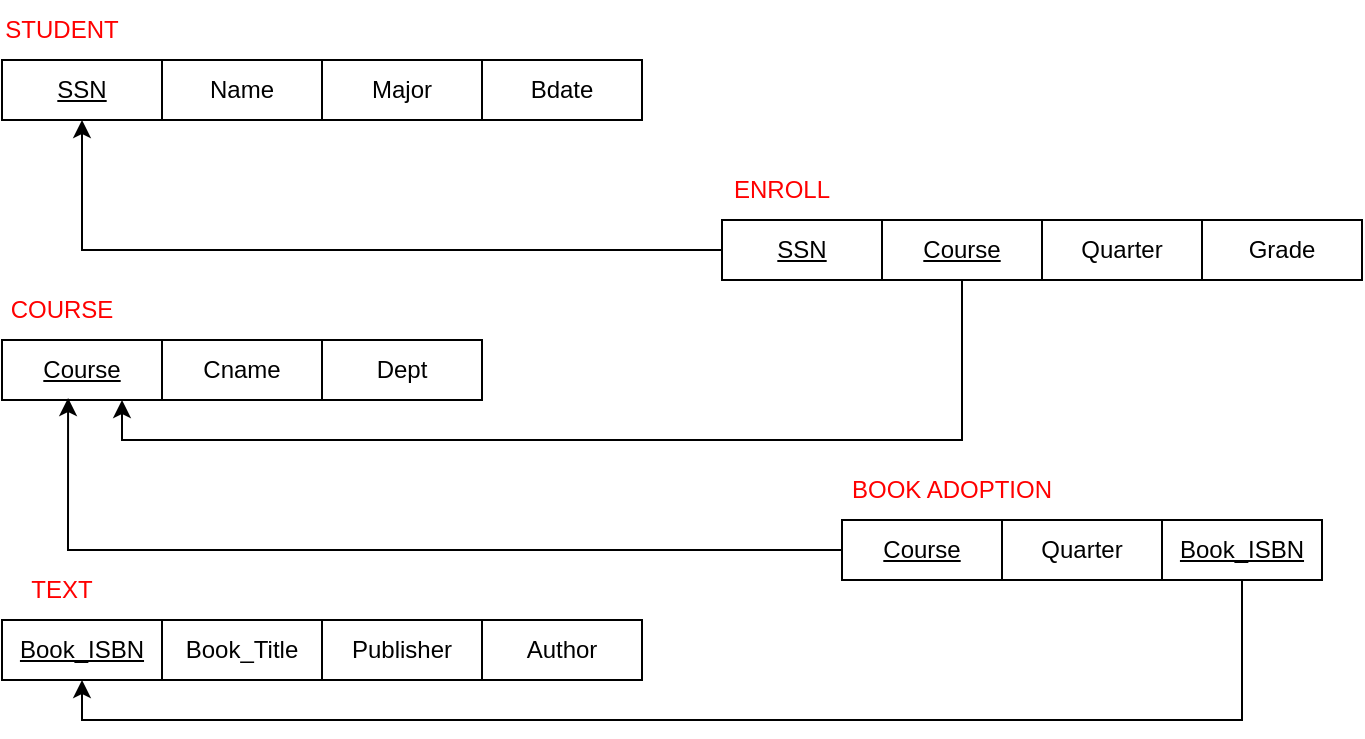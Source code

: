 <mxfile version="22.1.21" type="github">
  <diagram name="Page-1" id="1m114eHfycUIeuC0JqEf">
    <mxGraphModel dx="789" dy="525" grid="1" gridSize="10" guides="1" tooltips="1" connect="1" arrows="1" fold="1" page="1" pageScale="1" pageWidth="850" pageHeight="1100" math="0" shadow="0">
      <root>
        <mxCell id="0" />
        <mxCell id="1" parent="0" />
        <mxCell id="3kA8dH4HSpJ8FDZU2K3y-5" value="STUDENT" style="text;html=1;strokeColor=none;fillColor=none;align=center;verticalAlign=middle;whiteSpace=wrap;rounded=0;fontColor=#FF0000;" vertex="1" parent="1">
          <mxGeometry x="80" y="40" width="60" height="30" as="geometry" />
        </mxCell>
        <mxCell id="3kA8dH4HSpJ8FDZU2K3y-7" value="SSN" style="rounded=0;whiteSpace=wrap;html=1;fontStyle=4" vertex="1" parent="1">
          <mxGeometry x="80" y="70" width="80" height="30" as="geometry" />
        </mxCell>
        <mxCell id="3kA8dH4HSpJ8FDZU2K3y-8" value="Name" style="rounded=0;whiteSpace=wrap;html=1;" vertex="1" parent="1">
          <mxGeometry x="160" y="70" width="80" height="30" as="geometry" />
        </mxCell>
        <mxCell id="3kA8dH4HSpJ8FDZU2K3y-10" value="Major" style="rounded=0;whiteSpace=wrap;html=1;" vertex="1" parent="1">
          <mxGeometry x="240" y="70" width="80" height="30" as="geometry" />
        </mxCell>
        <mxCell id="3kA8dH4HSpJ8FDZU2K3y-13" value="Bdate" style="rounded=0;whiteSpace=wrap;html=1;" vertex="1" parent="1">
          <mxGeometry x="320" y="70" width="80" height="30" as="geometry" />
        </mxCell>
        <mxCell id="3kA8dH4HSpJ8FDZU2K3y-15" value="COURSE" style="text;html=1;strokeColor=none;fillColor=none;align=center;verticalAlign=middle;whiteSpace=wrap;rounded=0;fontColor=#FF0000;" vertex="1" parent="1">
          <mxGeometry x="80" y="180" width="60" height="30" as="geometry" />
        </mxCell>
        <mxCell id="3kA8dH4HSpJ8FDZU2K3y-16" value="Course" style="rounded=0;whiteSpace=wrap;html=1;fontStyle=4" vertex="1" parent="1">
          <mxGeometry x="80" y="210" width="80" height="30" as="geometry" />
        </mxCell>
        <mxCell id="3kA8dH4HSpJ8FDZU2K3y-17" value="Cname" style="rounded=0;whiteSpace=wrap;html=1;" vertex="1" parent="1">
          <mxGeometry x="160" y="210" width="80" height="30" as="geometry" />
        </mxCell>
        <mxCell id="3kA8dH4HSpJ8FDZU2K3y-18" value="Dept" style="rounded=0;whiteSpace=wrap;html=1;" vertex="1" parent="1">
          <mxGeometry x="240" y="210" width="80" height="30" as="geometry" />
        </mxCell>
        <mxCell id="3kA8dH4HSpJ8FDZU2K3y-23" value="" style="rounded=0;whiteSpace=wrap;html=1;" vertex="1" parent="1">
          <mxGeometry x="440" y="150" width="320" height="30" as="geometry" />
        </mxCell>
        <mxCell id="3kA8dH4HSpJ8FDZU2K3y-24" value="ENROLL" style="text;html=1;strokeColor=none;fillColor=none;align=center;verticalAlign=middle;whiteSpace=wrap;rounded=0;fontColor=#FF0000;" vertex="1" parent="1">
          <mxGeometry x="440" y="120" width="60" height="30" as="geometry" />
        </mxCell>
        <mxCell id="3kA8dH4HSpJ8FDZU2K3y-44" style="edgeStyle=orthogonalEdgeStyle;rounded=0;orthogonalLoop=1;jettySize=auto;html=1;entryX=0.5;entryY=1;entryDx=0;entryDy=0;" edge="1" parent="1" source="3kA8dH4HSpJ8FDZU2K3y-25" target="3kA8dH4HSpJ8FDZU2K3y-7">
          <mxGeometry relative="1" as="geometry" />
        </mxCell>
        <mxCell id="3kA8dH4HSpJ8FDZU2K3y-25" value="SSN" style="rounded=0;whiteSpace=wrap;html=1;fontStyle=4" vertex="1" parent="1">
          <mxGeometry x="440" y="150" width="80" height="30" as="geometry" />
        </mxCell>
        <mxCell id="3kA8dH4HSpJ8FDZU2K3y-42" style="edgeStyle=orthogonalEdgeStyle;rounded=0;orthogonalLoop=1;jettySize=auto;html=1;" edge="1" parent="1">
          <mxGeometry relative="1" as="geometry">
            <mxPoint x="560" y="170" as="sourcePoint" />
            <mxPoint x="140" y="240" as="targetPoint" />
            <Array as="points">
              <mxPoint x="560" y="260" />
              <mxPoint x="140" y="260" />
            </Array>
          </mxGeometry>
        </mxCell>
        <mxCell id="3kA8dH4HSpJ8FDZU2K3y-26" value="Course" style="rounded=0;whiteSpace=wrap;html=1;fontStyle=4" vertex="1" parent="1">
          <mxGeometry x="520" y="150" width="80" height="30" as="geometry" />
        </mxCell>
        <mxCell id="3kA8dH4HSpJ8FDZU2K3y-27" value="Quarter" style="rounded=0;whiteSpace=wrap;html=1;" vertex="1" parent="1">
          <mxGeometry x="600" y="150" width="80" height="30" as="geometry" />
        </mxCell>
        <mxCell id="3kA8dH4HSpJ8FDZU2K3y-28" value="Grade" style="rounded=0;whiteSpace=wrap;html=1;" vertex="1" parent="1">
          <mxGeometry x="680" y="150" width="80" height="30" as="geometry" />
        </mxCell>
        <mxCell id="3kA8dH4HSpJ8FDZU2K3y-30" value="BOOK ADOPTION" style="text;html=1;strokeColor=none;fillColor=none;align=center;verticalAlign=middle;whiteSpace=wrap;rounded=0;fontColor=#FF0000;" vertex="1" parent="1">
          <mxGeometry x="500" y="270" width="110" height="30" as="geometry" />
        </mxCell>
        <mxCell id="3kA8dH4HSpJ8FDZU2K3y-32" value="Course" style="rounded=0;whiteSpace=wrap;html=1;fontStyle=4" vertex="1" parent="1">
          <mxGeometry x="500" y="300" width="80" height="30" as="geometry" />
        </mxCell>
        <mxCell id="3kA8dH4HSpJ8FDZU2K3y-33" value="Quarter" style="rounded=0;whiteSpace=wrap;html=1;" vertex="1" parent="1">
          <mxGeometry x="580" y="300" width="80" height="30" as="geometry" />
        </mxCell>
        <mxCell id="3kA8dH4HSpJ8FDZU2K3y-45" style="edgeStyle=orthogonalEdgeStyle;rounded=0;orthogonalLoop=1;jettySize=auto;html=1;entryX=0.5;entryY=1;entryDx=0;entryDy=0;" edge="1" parent="1" source="3kA8dH4HSpJ8FDZU2K3y-34" target="3kA8dH4HSpJ8FDZU2K3y-38">
          <mxGeometry relative="1" as="geometry">
            <Array as="points">
              <mxPoint x="700" y="400" />
              <mxPoint x="120" y="400" />
            </Array>
          </mxGeometry>
        </mxCell>
        <mxCell id="3kA8dH4HSpJ8FDZU2K3y-34" value="Book_ISBN" style="rounded=0;whiteSpace=wrap;html=1;fontStyle=4" vertex="1" parent="1">
          <mxGeometry x="660" y="300" width="80" height="30" as="geometry" />
        </mxCell>
        <mxCell id="3kA8dH4HSpJ8FDZU2K3y-36" value="" style="rounded=0;whiteSpace=wrap;html=1;" vertex="1" parent="1">
          <mxGeometry x="80" y="350" width="320" height="30" as="geometry" />
        </mxCell>
        <mxCell id="3kA8dH4HSpJ8FDZU2K3y-37" value="TEXT" style="text;html=1;strokeColor=none;fillColor=none;align=center;verticalAlign=middle;whiteSpace=wrap;rounded=0;fontColor=#FF0000;" vertex="1" parent="1">
          <mxGeometry x="90" y="320" width="40" height="30" as="geometry" />
        </mxCell>
        <mxCell id="3kA8dH4HSpJ8FDZU2K3y-38" value="Book_ISBN" style="rounded=0;whiteSpace=wrap;html=1;fontStyle=4" vertex="1" parent="1">
          <mxGeometry x="80" y="350" width="80" height="30" as="geometry" />
        </mxCell>
        <mxCell id="3kA8dH4HSpJ8FDZU2K3y-39" value="Book_Title" style="rounded=0;whiteSpace=wrap;html=1;" vertex="1" parent="1">
          <mxGeometry x="160" y="350" width="80" height="30" as="geometry" />
        </mxCell>
        <mxCell id="3kA8dH4HSpJ8FDZU2K3y-40" value="Publisher" style="rounded=0;whiteSpace=wrap;html=1;" vertex="1" parent="1">
          <mxGeometry x="240" y="350" width="80" height="30" as="geometry" />
        </mxCell>
        <mxCell id="3kA8dH4HSpJ8FDZU2K3y-41" value="Author" style="rounded=0;whiteSpace=wrap;html=1;" vertex="1" parent="1">
          <mxGeometry x="320" y="350" width="80" height="30" as="geometry" />
        </mxCell>
        <mxCell id="3kA8dH4HSpJ8FDZU2K3y-43" style="edgeStyle=orthogonalEdgeStyle;rounded=0;orthogonalLoop=1;jettySize=auto;html=1;entryX=0.413;entryY=0.967;entryDx=0;entryDy=0;entryPerimeter=0;" edge="1" parent="1" source="3kA8dH4HSpJ8FDZU2K3y-32" target="3kA8dH4HSpJ8FDZU2K3y-16">
          <mxGeometry relative="1" as="geometry" />
        </mxCell>
      </root>
    </mxGraphModel>
  </diagram>
</mxfile>
